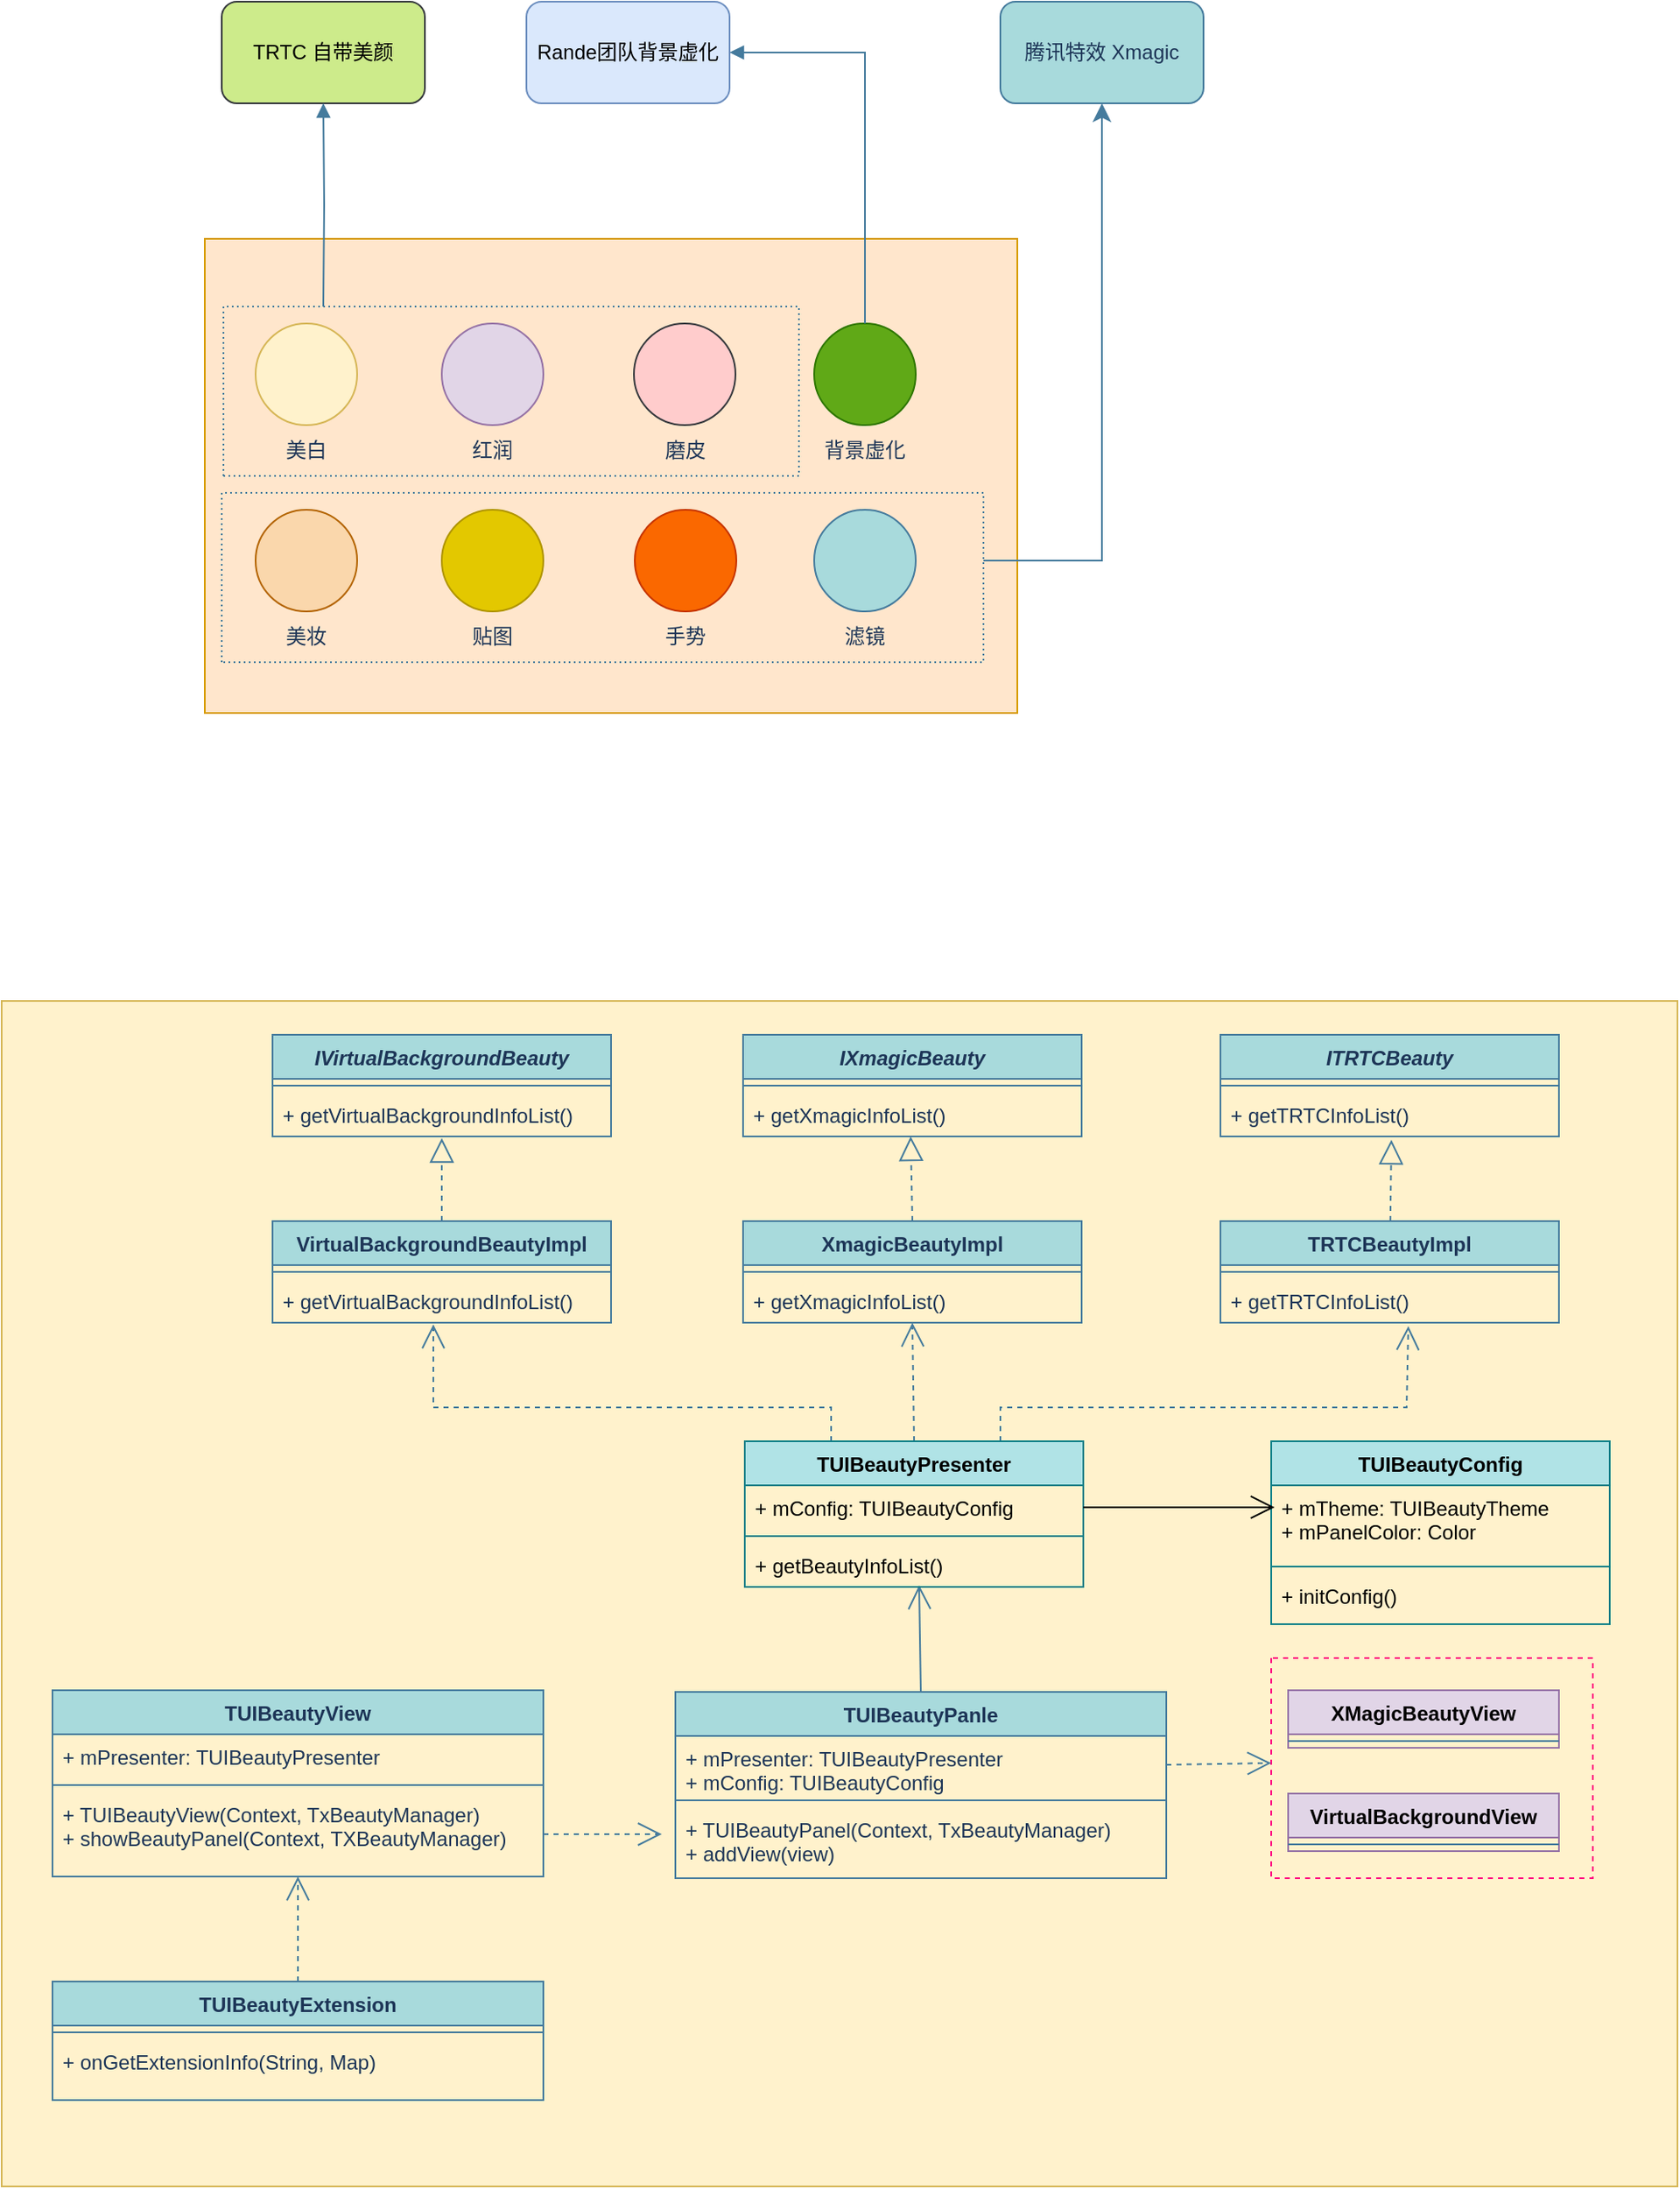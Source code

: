 <mxfile version="22.1.11" type="github">
  <diagram name="第 1 页" id="NLF4BJmTsFg7JG5kzVSg">
    <mxGraphModel dx="1853" dy="588" grid="1" gridSize="10" guides="1" tooltips="1" connect="1" arrows="1" fold="1" page="1" pageScale="1" pageWidth="827" pageHeight="1169" math="0" shadow="0">
      <root>
        <mxCell id="0" />
        <mxCell id="1" parent="0" />
        <mxCell id="yj8mQP2giiFjai4G5kSn-54" value="" style="rounded=0;whiteSpace=wrap;html=1;fillColor=#fff2cc;strokeColor=#d6b656;labelBackgroundColor=none;" parent="1" vertex="1">
          <mxGeometry x="-40" y="680" width="990" height="700" as="geometry" />
        </mxCell>
        <mxCell id="nP2Zpq-_Xat4Pl3XBanM-1" value="" style="rounded=0;whiteSpace=wrap;html=1;fillColor=#ffe6cc;strokeColor=#d79b00;labelBackgroundColor=none;" parent="1" vertex="1">
          <mxGeometry x="80" y="230" width="480" height="280" as="geometry" />
        </mxCell>
        <mxCell id="nP2Zpq-_Xat4Pl3XBanM-2" value="" style="ellipse;whiteSpace=wrap;html=1;aspect=fixed;labelBackgroundColor=none;fillColor=#fff2cc;strokeColor=#d6b656;" parent="1" vertex="1">
          <mxGeometry x="110" y="280" width="60" height="60" as="geometry" />
        </mxCell>
        <mxCell id="nP2Zpq-_Xat4Pl3XBanM-4" value="" style="ellipse;whiteSpace=wrap;html=1;aspect=fixed;fillColor=#e1d5e7;strokeColor=#9673a6;labelBackgroundColor=none;" parent="1" vertex="1">
          <mxGeometry x="220" y="280" width="60" height="60" as="geometry" />
        </mxCell>
        <mxCell id="nP2Zpq-_Xat4Pl3XBanM-5" value="" style="ellipse;whiteSpace=wrap;html=1;aspect=fixed;fillColor=#fa6800;strokeColor=#C73500;labelBackgroundColor=none;fontColor=#000000;" parent="1" vertex="1">
          <mxGeometry x="334" y="390" width="60" height="60" as="geometry" />
        </mxCell>
        <mxCell id="nP2Zpq-_Xat4Pl3XBanM-6" value="" style="ellipse;whiteSpace=wrap;html=1;aspect=fixed;fillColor=#60a917;strokeColor=#2D7600;labelBackgroundColor=none;fontColor=#ffffff;" parent="1" vertex="1">
          <mxGeometry x="440" y="280" width="60" height="60" as="geometry" />
        </mxCell>
        <mxCell id="nP2Zpq-_Xat4Pl3XBanM-7" value="" style="ellipse;whiteSpace=wrap;html=1;aspect=fixed;fillColor=#fad7ac;strokeColor=#b46504;labelBackgroundColor=none;" parent="1" vertex="1">
          <mxGeometry x="110" y="390" width="60" height="60" as="geometry" />
        </mxCell>
        <mxCell id="nP2Zpq-_Xat4Pl3XBanM-8" value="" style="ellipse;whiteSpace=wrap;html=1;aspect=fixed;fillColor=#e3c800;strokeColor=#B09500;labelBackgroundColor=none;fontColor=#000000;" parent="1" vertex="1">
          <mxGeometry x="220" y="390" width="60" height="60" as="geometry" />
        </mxCell>
        <mxCell id="nP2Zpq-_Xat4Pl3XBanM-9" value="" style="ellipse;whiteSpace=wrap;html=1;aspect=fixed;fillColor=#ffcccc;strokeColor=#36393d;labelBackgroundColor=none;" parent="1" vertex="1">
          <mxGeometry x="333.5" y="280" width="60" height="60" as="geometry" />
        </mxCell>
        <mxCell id="nP2Zpq-_Xat4Pl3XBanM-10" value="" style="ellipse;whiteSpace=wrap;html=1;aspect=fixed;fillColor=#A8DADC;strokeColor=#457B9D;labelBackgroundColor=none;fontColor=#1D3557;" parent="1" vertex="1">
          <mxGeometry x="440" y="390" width="60" height="60" as="geometry" />
        </mxCell>
        <mxCell id="nP2Zpq-_Xat4Pl3XBanM-12" value="TRTC 自带美颜" style="rounded=1;whiteSpace=wrap;html=1;fillColor=#cdeb8b;strokeColor=#36393d;labelBackgroundColor=none;" parent="1" vertex="1">
          <mxGeometry x="90" y="90" width="120" height="60" as="geometry" />
        </mxCell>
        <mxCell id="nP2Zpq-_Xat4Pl3XBanM-13" value="Rande团队背景虚化" style="rounded=1;whiteSpace=wrap;html=1;fillColor=#dae8fc;strokeColor=#6c8ebf;labelBackgroundColor=none;" parent="1" vertex="1">
          <mxGeometry x="270" y="90" width="120" height="60" as="geometry" />
        </mxCell>
        <mxCell id="nP2Zpq-_Xat4Pl3XBanM-14" value="腾讯特效 Xmagic" style="rounded=1;whiteSpace=wrap;html=1;fillColor=#A8DADC;strokeColor=#457B9D;labelBackgroundColor=none;fontColor=#1D3557;" parent="1" vertex="1">
          <mxGeometry x="550" y="90" width="120" height="60" as="geometry" />
        </mxCell>
        <mxCell id="nP2Zpq-_Xat4Pl3XBanM-17" value="" style="endArrow=none;html=1;rounded=0;dashed=1;dashPattern=1 2;labelBackgroundColor=none;strokeColor=#457B9D;fontColor=default;" parent="1" edge="1">
          <mxGeometry relative="1" as="geometry">
            <mxPoint x="91" y="370" as="sourcePoint" />
            <mxPoint x="91" y="370" as="targetPoint" />
            <Array as="points">
              <mxPoint x="91" y="270" />
              <mxPoint x="431" y="270" />
              <mxPoint x="431" y="370" />
            </Array>
          </mxGeometry>
        </mxCell>
        <mxCell id="nP2Zpq-_Xat4Pl3XBanM-18" value="" style="resizable=0;html=1;whiteSpace=wrap;align=right;verticalAlign=bottom;labelBackgroundColor=none;fillColor=#A8DADC;strokeColor=#457B9D;fontColor=#1D3557;" parent="nP2Zpq-_Xat4Pl3XBanM-17" connectable="0" vertex="1">
          <mxGeometry x="1" relative="1" as="geometry" />
        </mxCell>
        <mxCell id="nP2Zpq-_Xat4Pl3XBanM-21" value="" style="endArrow=none;html=1;rounded=0;dashed=1;dashPattern=1 2;labelBackgroundColor=none;strokeColor=#457B9D;fontColor=default;" parent="1" edge="1">
          <mxGeometry relative="1" as="geometry">
            <mxPoint x="90" y="480" as="sourcePoint" />
            <mxPoint x="90" y="480" as="targetPoint" />
            <Array as="points">
              <mxPoint x="90" y="380" />
              <mxPoint x="540" y="380" />
              <mxPoint x="540" y="480" />
            </Array>
          </mxGeometry>
        </mxCell>
        <mxCell id="nP2Zpq-_Xat4Pl3XBanM-22" value="" style="resizable=0;html=1;whiteSpace=wrap;align=right;verticalAlign=bottom;labelBackgroundColor=none;fillColor=#A8DADC;strokeColor=#457B9D;fontColor=#1D3557;" parent="nP2Zpq-_Xat4Pl3XBanM-21" connectable="0" vertex="1">
          <mxGeometry x="1" relative="1" as="geometry" />
        </mxCell>
        <mxCell id="nP2Zpq-_Xat4Pl3XBanM-23" value="" style="edgeStyle=segmentEdgeStyle;endArrow=classic;html=1;curved=0;rounded=0;endSize=8;startSize=8;labelBackgroundColor=none;strokeColor=#457B9D;fontColor=default;" parent="1" edge="1">
          <mxGeometry width="50" height="50" relative="1" as="geometry">
            <mxPoint x="540" y="420" as="sourcePoint" />
            <mxPoint x="610" y="150" as="targetPoint" />
            <Array as="points">
              <mxPoint x="610" y="420" />
              <mxPoint x="610" y="230" />
            </Array>
          </mxGeometry>
        </mxCell>
        <mxCell id="nP2Zpq-_Xat4Pl3XBanM-24" value="" style="endArrow=block;endFill=1;html=1;edgeStyle=orthogonalEdgeStyle;align=left;verticalAlign=top;rounded=0;exitX=0.5;exitY=0;exitDx=0;exitDy=0;entryX=1;entryY=0.5;entryDx=0;entryDy=0;labelBackgroundColor=none;strokeColor=#457B9D;fontColor=default;" parent="1" source="nP2Zpq-_Xat4Pl3XBanM-6" target="nP2Zpq-_Xat4Pl3XBanM-13" edge="1">
          <mxGeometry x="-1" relative="1" as="geometry">
            <mxPoint x="570" y="260" as="sourcePoint" />
            <mxPoint x="730" y="260" as="targetPoint" />
            <Array as="points">
              <mxPoint x="470" y="120" />
            </Array>
          </mxGeometry>
        </mxCell>
        <mxCell id="nP2Zpq-_Xat4Pl3XBanM-26" value="美白" style="text;html=1;strokeColor=none;fillColor=none;align=center;verticalAlign=middle;whiteSpace=wrap;rounded=0;labelBackgroundColor=none;fontColor=#1D3557;" parent="1" vertex="1">
          <mxGeometry x="110" y="340" width="60" height="30" as="geometry" />
        </mxCell>
        <mxCell id="nP2Zpq-_Xat4Pl3XBanM-27" value="红润" style="text;html=1;strokeColor=none;fillColor=none;align=center;verticalAlign=middle;whiteSpace=wrap;rounded=0;labelBackgroundColor=none;fontColor=#1D3557;" parent="1" vertex="1">
          <mxGeometry x="220" y="340" width="60" height="30" as="geometry" />
        </mxCell>
        <mxCell id="nP2Zpq-_Xat4Pl3XBanM-28" value="磨皮" style="text;html=1;strokeColor=none;fillColor=none;align=center;verticalAlign=middle;whiteSpace=wrap;rounded=0;labelBackgroundColor=none;fontColor=#1D3557;" parent="1" vertex="1">
          <mxGeometry x="334" y="340" width="60" height="30" as="geometry" />
        </mxCell>
        <mxCell id="nP2Zpq-_Xat4Pl3XBanM-29" value="背景虚化" style="text;html=1;strokeColor=none;fillColor=none;align=center;verticalAlign=middle;whiteSpace=wrap;rounded=0;labelBackgroundColor=none;fontColor=#1D3557;" parent="1" vertex="1">
          <mxGeometry x="440" y="340" width="60" height="30" as="geometry" />
        </mxCell>
        <mxCell id="nP2Zpq-_Xat4Pl3XBanM-30" value="美妆" style="text;html=1;strokeColor=none;fillColor=none;align=center;verticalAlign=middle;whiteSpace=wrap;rounded=0;labelBackgroundColor=none;fontColor=#1D3557;" parent="1" vertex="1">
          <mxGeometry x="110" y="450" width="60" height="30" as="geometry" />
        </mxCell>
        <mxCell id="nP2Zpq-_Xat4Pl3XBanM-31" value="贴图" style="text;html=1;strokeColor=none;fillColor=none;align=center;verticalAlign=middle;whiteSpace=wrap;rounded=0;labelBackgroundColor=none;fontColor=#1D3557;" parent="1" vertex="1">
          <mxGeometry x="220" y="450" width="60" height="30" as="geometry" />
        </mxCell>
        <mxCell id="nP2Zpq-_Xat4Pl3XBanM-32" value="手势" style="text;html=1;strokeColor=none;fillColor=none;align=center;verticalAlign=middle;whiteSpace=wrap;rounded=0;labelBackgroundColor=none;fontColor=#1D3557;" parent="1" vertex="1">
          <mxGeometry x="334" y="450" width="60" height="30" as="geometry" />
        </mxCell>
        <mxCell id="nP2Zpq-_Xat4Pl3XBanM-33" value="滤镜" style="text;html=1;strokeColor=none;fillColor=none;align=center;verticalAlign=middle;whiteSpace=wrap;rounded=0;labelBackgroundColor=none;fontColor=#1D3557;" parent="1" vertex="1">
          <mxGeometry x="440" y="450" width="60" height="30" as="geometry" />
        </mxCell>
        <mxCell id="nP2Zpq-_Xat4Pl3XBanM-34" value="" style="endArrow=block;endFill=1;html=1;edgeStyle=orthogonalEdgeStyle;align=left;verticalAlign=top;rounded=0;entryX=0.5;entryY=1;entryDx=0;entryDy=0;labelBackgroundColor=none;strokeColor=#457B9D;fontColor=default;" parent="1" target="nP2Zpq-_Xat4Pl3XBanM-12" edge="1">
          <mxGeometry x="-1" relative="1" as="geometry">
            <mxPoint x="150" y="270" as="sourcePoint" />
            <mxPoint x="730" y="250" as="targetPoint" />
          </mxGeometry>
        </mxCell>
        <mxCell id="yj8mQP2giiFjai4G5kSn-1" value="&lt;i&gt;IVirtualBackgroundBeauty&lt;/i&gt;" style="swimlane;fontStyle=1;align=center;verticalAlign=top;childLayout=stackLayout;horizontal=1;startSize=26;horizontalStack=0;resizeParent=1;resizeParentMax=0;resizeLast=0;collapsible=1;marginBottom=0;whiteSpace=wrap;html=1;labelBackgroundColor=none;fillColor=#A8DADC;strokeColor=#457B9D;fontColor=#1D3557;" parent="1" vertex="1">
          <mxGeometry x="120" y="700" width="200" height="60" as="geometry" />
        </mxCell>
        <mxCell id="yj8mQP2giiFjai4G5kSn-3" value="" style="line;strokeWidth=1;fillColor=none;align=left;verticalAlign=middle;spacingTop=-1;spacingLeft=3;spacingRight=3;rotatable=0;labelPosition=right;points=[];portConstraint=eastwest;strokeColor=#457B9D;labelBackgroundColor=none;fontColor=#1D3557;" parent="yj8mQP2giiFjai4G5kSn-1" vertex="1">
          <mxGeometry y="26" width="200" height="8" as="geometry" />
        </mxCell>
        <mxCell id="yj8mQP2giiFjai4G5kSn-4" value="+ getVirtualBackgroundInfoList()" style="text;strokeColor=none;fillColor=none;align=left;verticalAlign=top;spacingLeft=4;spacingRight=4;overflow=hidden;rotatable=0;points=[[0,0.5],[1,0.5]];portConstraint=eastwest;whiteSpace=wrap;html=1;labelBackgroundColor=none;fontColor=#1D3557;" parent="yj8mQP2giiFjai4G5kSn-1" vertex="1">
          <mxGeometry y="34" width="200" height="26" as="geometry" />
        </mxCell>
        <mxCell id="yj8mQP2giiFjai4G5kSn-5" value="&lt;i&gt;IXmagicBeauty&lt;/i&gt;" style="swimlane;fontStyle=1;align=center;verticalAlign=top;childLayout=stackLayout;horizontal=1;startSize=26;horizontalStack=0;resizeParent=1;resizeParentMax=0;resizeLast=0;collapsible=1;marginBottom=0;whiteSpace=wrap;html=1;labelBackgroundColor=none;fillColor=#A8DADC;strokeColor=#457B9D;fontColor=#1D3557;" parent="1" vertex="1">
          <mxGeometry x="398" y="700" width="200" height="60" as="geometry" />
        </mxCell>
        <mxCell id="yj8mQP2giiFjai4G5kSn-6" value="" style="line;strokeWidth=1;fillColor=none;align=left;verticalAlign=middle;spacingTop=-1;spacingLeft=3;spacingRight=3;rotatable=0;labelPosition=right;points=[];portConstraint=eastwest;strokeColor=#457B9D;labelBackgroundColor=none;fontColor=#1D3557;" parent="yj8mQP2giiFjai4G5kSn-5" vertex="1">
          <mxGeometry y="26" width="200" height="8" as="geometry" />
        </mxCell>
        <mxCell id="yj8mQP2giiFjai4G5kSn-7" value="+ getXmagicInfoList()" style="text;strokeColor=none;fillColor=none;align=left;verticalAlign=top;spacingLeft=4;spacingRight=4;overflow=hidden;rotatable=0;points=[[0,0.5],[1,0.5]];portConstraint=eastwest;whiteSpace=wrap;html=1;labelBackgroundColor=none;fontColor=#1D3557;" parent="yj8mQP2giiFjai4G5kSn-5" vertex="1">
          <mxGeometry y="34" width="200" height="26" as="geometry" />
        </mxCell>
        <mxCell id="yj8mQP2giiFjai4G5kSn-9" value="&lt;i&gt;ITRTCBeauty&lt;/i&gt;" style="swimlane;fontStyle=1;align=center;verticalAlign=top;childLayout=stackLayout;horizontal=1;startSize=26;horizontalStack=0;resizeParent=1;resizeParentMax=0;resizeLast=0;collapsible=1;marginBottom=0;whiteSpace=wrap;html=1;labelBackgroundColor=none;fillColor=#A8DADC;strokeColor=#457B9D;fontColor=#1D3557;" parent="1" vertex="1">
          <mxGeometry x="680" y="700" width="200" height="60" as="geometry" />
        </mxCell>
        <mxCell id="yj8mQP2giiFjai4G5kSn-10" value="" style="line;strokeWidth=1;fillColor=none;align=left;verticalAlign=middle;spacingTop=-1;spacingLeft=3;spacingRight=3;rotatable=0;labelPosition=right;points=[];portConstraint=eastwest;strokeColor=#457B9D;labelBackgroundColor=none;fontColor=#1D3557;" parent="yj8mQP2giiFjai4G5kSn-9" vertex="1">
          <mxGeometry y="26" width="200" height="8" as="geometry" />
        </mxCell>
        <mxCell id="yj8mQP2giiFjai4G5kSn-11" value="+ getTRTCInfoList()" style="text;strokeColor=none;fillColor=none;align=left;verticalAlign=top;spacingLeft=4;spacingRight=4;overflow=hidden;rotatable=0;points=[[0,0.5],[1,0.5]];portConstraint=eastwest;whiteSpace=wrap;html=1;labelBackgroundColor=none;fontColor=#1D3557;" parent="yj8mQP2giiFjai4G5kSn-9" vertex="1">
          <mxGeometry y="34" width="200" height="26" as="geometry" />
        </mxCell>
        <mxCell id="yj8mQP2giiFjai4G5kSn-12" value="VirtualBackgroundBeautyImpl" style="swimlane;fontStyle=1;align=center;verticalAlign=top;childLayout=stackLayout;horizontal=1;startSize=26;horizontalStack=0;resizeParent=1;resizeParentMax=0;resizeLast=0;collapsible=1;marginBottom=0;whiteSpace=wrap;html=1;labelBackgroundColor=none;fillColor=#A8DADC;strokeColor=#457B9D;fontColor=#1D3557;" parent="1" vertex="1">
          <mxGeometry x="120" y="810" width="200" height="60" as="geometry" />
        </mxCell>
        <mxCell id="yj8mQP2giiFjai4G5kSn-13" value="" style="line;strokeWidth=1;fillColor=none;align=left;verticalAlign=middle;spacingTop=-1;spacingLeft=3;spacingRight=3;rotatable=0;labelPosition=right;points=[];portConstraint=eastwest;strokeColor=#457B9D;labelBackgroundColor=none;fontColor=#1D3557;" parent="yj8mQP2giiFjai4G5kSn-12" vertex="1">
          <mxGeometry y="26" width="200" height="8" as="geometry" />
        </mxCell>
        <mxCell id="yj8mQP2giiFjai4G5kSn-14" value="+ getVirtualBackgroundInfoList()" style="text;strokeColor=none;fillColor=none;align=left;verticalAlign=top;spacingLeft=4;spacingRight=4;overflow=hidden;rotatable=0;points=[[0,0.5],[1,0.5]];portConstraint=eastwest;whiteSpace=wrap;html=1;labelBackgroundColor=none;fontColor=#1D3557;" parent="yj8mQP2giiFjai4G5kSn-12" vertex="1">
          <mxGeometry y="34" width="200" height="26" as="geometry" />
        </mxCell>
        <mxCell id="yj8mQP2giiFjai4G5kSn-15" value="XmagicBeautyImpl" style="swimlane;fontStyle=1;align=center;verticalAlign=top;childLayout=stackLayout;horizontal=1;startSize=26;horizontalStack=0;resizeParent=1;resizeParentMax=0;resizeLast=0;collapsible=1;marginBottom=0;whiteSpace=wrap;html=1;labelBackgroundColor=none;fillColor=#A8DADC;strokeColor=#457B9D;fontColor=#1D3557;" parent="1" vertex="1">
          <mxGeometry x="398" y="810" width="200" height="60" as="geometry" />
        </mxCell>
        <mxCell id="yj8mQP2giiFjai4G5kSn-16" value="" style="line;strokeWidth=1;fillColor=none;align=left;verticalAlign=middle;spacingTop=-1;spacingLeft=3;spacingRight=3;rotatable=0;labelPosition=right;points=[];portConstraint=eastwest;strokeColor=#457B9D;labelBackgroundColor=none;fontColor=#1D3557;" parent="yj8mQP2giiFjai4G5kSn-15" vertex="1">
          <mxGeometry y="26" width="200" height="8" as="geometry" />
        </mxCell>
        <mxCell id="yj8mQP2giiFjai4G5kSn-17" value="+ getXmagicInfoList()" style="text;strokeColor=none;fillColor=none;align=left;verticalAlign=top;spacingLeft=4;spacingRight=4;overflow=hidden;rotatable=0;points=[[0,0.5],[1,0.5]];portConstraint=eastwest;whiteSpace=wrap;html=1;labelBackgroundColor=none;fontColor=#1D3557;" parent="yj8mQP2giiFjai4G5kSn-15" vertex="1">
          <mxGeometry y="34" width="200" height="26" as="geometry" />
        </mxCell>
        <mxCell id="yj8mQP2giiFjai4G5kSn-18" value="TRTCBeautyImpl" style="swimlane;fontStyle=1;align=center;verticalAlign=top;childLayout=stackLayout;horizontal=1;startSize=26;horizontalStack=0;resizeParent=1;resizeParentMax=0;resizeLast=0;collapsible=1;marginBottom=0;whiteSpace=wrap;html=1;labelBackgroundColor=none;fillColor=#A8DADC;strokeColor=#457B9D;fontColor=#1D3557;" parent="1" vertex="1">
          <mxGeometry x="680" y="810" width="200" height="60" as="geometry" />
        </mxCell>
        <mxCell id="yj8mQP2giiFjai4G5kSn-19" value="" style="line;strokeWidth=1;fillColor=none;align=left;verticalAlign=middle;spacingTop=-1;spacingLeft=3;spacingRight=3;rotatable=0;labelPosition=right;points=[];portConstraint=eastwest;strokeColor=#457B9D;labelBackgroundColor=none;fontColor=#1D3557;" parent="yj8mQP2giiFjai4G5kSn-18" vertex="1">
          <mxGeometry y="26" width="200" height="8" as="geometry" />
        </mxCell>
        <mxCell id="yj8mQP2giiFjai4G5kSn-20" value="+ getTRTCInfoList()" style="text;strokeColor=none;fillColor=none;align=left;verticalAlign=top;spacingLeft=4;spacingRight=4;overflow=hidden;rotatable=0;points=[[0,0.5],[1,0.5]];portConstraint=eastwest;whiteSpace=wrap;html=1;labelBackgroundColor=none;fontColor=#1D3557;" parent="yj8mQP2giiFjai4G5kSn-18" vertex="1">
          <mxGeometry y="34" width="200" height="26" as="geometry" />
        </mxCell>
        <mxCell id="yj8mQP2giiFjai4G5kSn-21" value="" style="endArrow=block;dashed=1;endFill=0;endSize=12;html=1;rounded=0;exitX=0.5;exitY=0;exitDx=0;exitDy=0;entryX=0.5;entryY=1.038;entryDx=0;entryDy=0;entryPerimeter=0;labelBackgroundColor=none;strokeColor=#457B9D;fontColor=default;" parent="1" source="yj8mQP2giiFjai4G5kSn-12" target="yj8mQP2giiFjai4G5kSn-4" edge="1">
          <mxGeometry width="160" relative="1" as="geometry">
            <mxPoint x="330" y="1040" as="sourcePoint" />
            <mxPoint x="490" y="1040" as="targetPoint" />
          </mxGeometry>
        </mxCell>
        <mxCell id="yj8mQP2giiFjai4G5kSn-22" value="" style="endArrow=block;dashed=1;endFill=0;endSize=12;html=1;rounded=0;exitX=0.5;exitY=0;exitDx=0;exitDy=0;entryX=0.495;entryY=1;entryDx=0;entryDy=0;entryPerimeter=0;labelBackgroundColor=none;strokeColor=#457B9D;fontColor=default;" parent="1" source="yj8mQP2giiFjai4G5kSn-15" target="yj8mQP2giiFjai4G5kSn-7" edge="1">
          <mxGeometry width="160" relative="1" as="geometry">
            <mxPoint x="230" y="820" as="sourcePoint" />
            <mxPoint x="230" y="771" as="targetPoint" />
          </mxGeometry>
        </mxCell>
        <mxCell id="yj8mQP2giiFjai4G5kSn-23" value="" style="endArrow=block;dashed=1;endFill=0;endSize=12;html=1;rounded=0;entryX=0.505;entryY=1.077;entryDx=0;entryDy=0;entryPerimeter=0;labelBackgroundColor=none;strokeColor=#457B9D;fontColor=default;" parent="1" source="yj8mQP2giiFjai4G5kSn-18" target="yj8mQP2giiFjai4G5kSn-11" edge="1">
          <mxGeometry width="160" relative="1" as="geometry">
            <mxPoint x="510" y="820" as="sourcePoint" />
            <mxPoint x="509" y="770" as="targetPoint" />
          </mxGeometry>
        </mxCell>
        <mxCell id="yj8mQP2giiFjai4G5kSn-27" value="" style="endArrow=open;endSize=12;dashed=1;html=1;rounded=0;exitX=0.5;exitY=0;exitDx=0;exitDy=0;labelBackgroundColor=none;strokeColor=#457B9D;fontColor=default;" parent="1" source="ojeJY0xoSGmWyijwK1e_-12" edge="1">
          <mxGeometry width="160" relative="1" as="geometry">
            <mxPoint x="500" y="940" as="sourcePoint" />
            <mxPoint x="498" y="870" as="targetPoint" />
          </mxGeometry>
        </mxCell>
        <mxCell id="yj8mQP2giiFjai4G5kSn-28" value="" style="endArrow=open;endSize=12;dashed=1;html=1;rounded=0;exitX=0.25;exitY=0;exitDx=0;exitDy=0;entryX=0.475;entryY=1.038;entryDx=0;entryDy=0;entryPerimeter=0;labelBackgroundColor=none;strokeColor=#457B9D;fontColor=default;" parent="1" target="yj8mQP2giiFjai4G5kSn-14" edge="1">
          <mxGeometry width="160" relative="1" as="geometry">
            <mxPoint x="450" y="940" as="sourcePoint" />
            <mxPoint x="510" y="880" as="targetPoint" />
            <Array as="points">
              <mxPoint x="450" y="920" />
              <mxPoint x="215" y="920" />
            </Array>
          </mxGeometry>
        </mxCell>
        <mxCell id="yj8mQP2giiFjai4G5kSn-29" value="" style="endArrow=open;endSize=12;dashed=1;html=1;rounded=0;exitX=0.75;exitY=0;exitDx=0;exitDy=0;entryX=0.555;entryY=1.077;entryDx=0;entryDy=0;entryPerimeter=0;labelBackgroundColor=none;strokeColor=#457B9D;fontColor=default;" parent="1" target="yj8mQP2giiFjai4G5kSn-20" edge="1">
          <mxGeometry width="160" relative="1" as="geometry">
            <mxPoint x="550" y="940" as="sourcePoint" />
            <mxPoint x="510" y="880" as="targetPoint" />
            <Array as="points">
              <mxPoint x="550" y="920" />
              <mxPoint x="790" y="920" />
            </Array>
          </mxGeometry>
        </mxCell>
        <mxCell id="yj8mQP2giiFjai4G5kSn-33" value="TUIBeautyView" style="swimlane;fontStyle=1;align=center;verticalAlign=top;childLayout=stackLayout;horizontal=1;startSize=26;horizontalStack=0;resizeParent=1;resizeParentMax=0;resizeLast=0;collapsible=1;marginBottom=0;whiteSpace=wrap;html=1;labelBackgroundColor=none;fillColor=#A8DADC;strokeColor=#457B9D;fontColor=#1D3557;" parent="1" vertex="1">
          <mxGeometry x="-10" y="1087" width="290" height="110" as="geometry" />
        </mxCell>
        <mxCell id="yj8mQP2giiFjai4G5kSn-34" value="+ mPresenter: TUIBeautyPresenter" style="text;strokeColor=none;fillColor=none;align=left;verticalAlign=top;spacingLeft=4;spacingRight=4;overflow=hidden;rotatable=0;points=[[0,0.5],[1,0.5]];portConstraint=eastwest;whiteSpace=wrap;html=1;labelBackgroundColor=none;fontColor=#1D3557;" parent="yj8mQP2giiFjai4G5kSn-33" vertex="1">
          <mxGeometry y="26" width="290" height="26" as="geometry" />
        </mxCell>
        <mxCell id="yj8mQP2giiFjai4G5kSn-35" value="" style="line;strokeWidth=1;fillColor=none;align=left;verticalAlign=middle;spacingTop=-1;spacingLeft=3;spacingRight=3;rotatable=0;labelPosition=right;points=[];portConstraint=eastwest;strokeColor=#457B9D;labelBackgroundColor=none;fontColor=#1D3557;" parent="yj8mQP2giiFjai4G5kSn-33" vertex="1">
          <mxGeometry y="52" width="290" height="8" as="geometry" />
        </mxCell>
        <mxCell id="yj8mQP2giiFjai4G5kSn-36" value="+ TUIBeautyView(Context, TxBeautyManager)&lt;br&gt;+ showBeautyPanel(Context, TXBeautyManager)" style="text;strokeColor=none;fillColor=none;align=left;verticalAlign=top;spacingLeft=4;spacingRight=4;overflow=hidden;rotatable=0;points=[[0,0.5],[1,0.5]];portConstraint=eastwest;whiteSpace=wrap;html=1;labelBackgroundColor=none;fontColor=#1D3557;" parent="yj8mQP2giiFjai4G5kSn-33" vertex="1">
          <mxGeometry y="60" width="290" height="50" as="geometry" />
        </mxCell>
        <mxCell id="yj8mQP2giiFjai4G5kSn-37" value="TUIBeautyExtension" style="swimlane;fontStyle=1;align=center;verticalAlign=top;childLayout=stackLayout;horizontal=1;startSize=26;horizontalStack=0;resizeParent=1;resizeParentMax=0;resizeLast=0;collapsible=1;marginBottom=0;whiteSpace=wrap;html=1;labelBackgroundColor=none;fillColor=#A8DADC;strokeColor=#457B9D;fontColor=#1D3557;" parent="1" vertex="1">
          <mxGeometry x="-10" y="1259" width="290" height="70" as="geometry" />
        </mxCell>
        <mxCell id="yj8mQP2giiFjai4G5kSn-39" value="" style="line;strokeWidth=1;fillColor=none;align=left;verticalAlign=middle;spacingTop=-1;spacingLeft=3;spacingRight=3;rotatable=0;labelPosition=right;points=[];portConstraint=eastwest;strokeColor=#457B9D;labelBackgroundColor=none;fontColor=#1D3557;" parent="yj8mQP2giiFjai4G5kSn-37" vertex="1">
          <mxGeometry y="26" width="290" height="8" as="geometry" />
        </mxCell>
        <mxCell id="yj8mQP2giiFjai4G5kSn-40" value="+ onGetExtensionInfo(String, Map)" style="text;strokeColor=none;fillColor=none;align=left;verticalAlign=top;spacingLeft=4;spacingRight=4;overflow=hidden;rotatable=0;points=[[0,0.5],[1,0.5]];portConstraint=eastwest;whiteSpace=wrap;html=1;labelBackgroundColor=none;fontColor=#1D3557;" parent="yj8mQP2giiFjai4G5kSn-37" vertex="1">
          <mxGeometry y="34" width="290" height="36" as="geometry" />
        </mxCell>
        <mxCell id="yj8mQP2giiFjai4G5kSn-41" value="" style="endArrow=open;endSize=12;dashed=1;html=1;rounded=0;exitX=0.5;exitY=0;exitDx=0;exitDy=0;labelBackgroundColor=none;strokeColor=#457B9D;fontColor=default;" parent="1" source="yj8mQP2giiFjai4G5kSn-37" target="yj8mQP2giiFjai4G5kSn-36" edge="1">
          <mxGeometry width="160" relative="1" as="geometry">
            <mxPoint x="460" y="978" as="sourcePoint" />
            <mxPoint x="460" y="908" as="targetPoint" />
          </mxGeometry>
        </mxCell>
        <mxCell id="yj8mQP2giiFjai4G5kSn-42" value="TUIBeautyPanle" style="swimlane;fontStyle=1;align=center;verticalAlign=top;childLayout=stackLayout;horizontal=1;startSize=26;horizontalStack=0;resizeParent=1;resizeParentMax=0;resizeLast=0;collapsible=1;marginBottom=0;whiteSpace=wrap;html=1;labelBackgroundColor=none;fillColor=#A8DADC;strokeColor=#457B9D;fontColor=#1D3557;" parent="1" vertex="1">
          <mxGeometry x="358" y="1088" width="290" height="110" as="geometry" />
        </mxCell>
        <mxCell id="yj8mQP2giiFjai4G5kSn-43" value="+ mPresenter: TUIBeautyPresenter&lt;br&gt;+ mConfig: TUIBeautyConfig" style="text;strokeColor=none;fillColor=none;align=left;verticalAlign=top;spacingLeft=4;spacingRight=4;overflow=hidden;rotatable=0;points=[[0,0.5],[1,0.5]];portConstraint=eastwest;whiteSpace=wrap;html=1;labelBackgroundColor=none;fontColor=#1D3557;" parent="yj8mQP2giiFjai4G5kSn-42" vertex="1">
          <mxGeometry y="26" width="290" height="34" as="geometry" />
        </mxCell>
        <mxCell id="yj8mQP2giiFjai4G5kSn-44" value="" style="line;strokeWidth=1;fillColor=none;align=left;verticalAlign=middle;spacingTop=-1;spacingLeft=3;spacingRight=3;rotatable=0;labelPosition=right;points=[];portConstraint=eastwest;strokeColor=#457B9D;labelBackgroundColor=none;fontColor=#1D3557;" parent="yj8mQP2giiFjai4G5kSn-42" vertex="1">
          <mxGeometry y="60" width="290" height="8" as="geometry" />
        </mxCell>
        <mxCell id="yj8mQP2giiFjai4G5kSn-45" value="+ TUIBeautyPanel(Context, TxBeautyManager)&lt;br&gt;+ addView(view)&lt;br&gt;" style="text;strokeColor=none;fillColor=none;align=left;verticalAlign=top;spacingLeft=4;spacingRight=4;overflow=hidden;rotatable=0;points=[[0,0.5],[1,0.5]];portConstraint=eastwest;whiteSpace=wrap;html=1;labelBackgroundColor=none;fontColor=#1D3557;" parent="yj8mQP2giiFjai4G5kSn-42" vertex="1">
          <mxGeometry y="68" width="290" height="42" as="geometry" />
        </mxCell>
        <mxCell id="yj8mQP2giiFjai4G5kSn-46" value="" style="endArrow=open;endFill=1;endSize=12;html=1;rounded=0;exitX=0.5;exitY=0;exitDx=0;exitDy=0;labelBackgroundColor=none;strokeColor=#457B9D;fontColor=default;entryX=0.515;entryY=0.962;entryDx=0;entryDy=0;entryPerimeter=0;" parent="1" source="yj8mQP2giiFjai4G5kSn-42" target="ojeJY0xoSGmWyijwK1e_-15" edge="1">
          <mxGeometry width="160" relative="1" as="geometry">
            <mxPoint x="340" y="1108" as="sourcePoint" />
            <mxPoint x="497" y="1020" as="targetPoint" />
          </mxGeometry>
        </mxCell>
        <mxCell id="yj8mQP2giiFjai4G5kSn-47" value="" style="endArrow=open;endSize=12;dashed=1;html=1;rounded=0;exitX=1;exitY=0.5;exitDx=0;exitDy=0;labelBackgroundColor=none;strokeColor=#457B9D;fontColor=default;" parent="1" source="yj8mQP2giiFjai4G5kSn-36" edge="1">
          <mxGeometry width="160" relative="1" as="geometry">
            <mxPoint x="145" y="1278" as="sourcePoint" />
            <mxPoint x="350" y="1172" as="targetPoint" />
          </mxGeometry>
        </mxCell>
        <mxCell id="yj8mQP2giiFjai4G5kSn-48" value="XMagicBeautyView" style="swimlane;fontStyle=1;align=center;verticalAlign=top;childLayout=stackLayout;horizontal=1;startSize=26;horizontalStack=0;resizeParent=1;resizeParentMax=0;resizeLast=0;collapsible=1;marginBottom=0;whiteSpace=wrap;html=1;labelBackgroundColor=none;fillColor=#e1d5e7;strokeColor=#9673a6;" parent="1" vertex="1">
          <mxGeometry x="720" y="1087" width="160" height="34" as="geometry" />
        </mxCell>
        <mxCell id="yj8mQP2giiFjai4G5kSn-50" value="" style="line;strokeWidth=1;fillColor=none;align=left;verticalAlign=middle;spacingTop=-1;spacingLeft=3;spacingRight=3;rotatable=0;labelPosition=right;points=[];portConstraint=eastwest;strokeColor=#457B9D;labelBackgroundColor=none;fontColor=#1D3557;" parent="yj8mQP2giiFjai4G5kSn-48" vertex="1">
          <mxGeometry y="26" width="160" height="8" as="geometry" />
        </mxCell>
        <mxCell id="yj8mQP2giiFjai4G5kSn-52" value="VirtualBackgroundView" style="swimlane;fontStyle=1;align=center;verticalAlign=top;childLayout=stackLayout;horizontal=1;startSize=26;horizontalStack=0;resizeParent=1;resizeParentMax=0;resizeLast=0;collapsible=1;marginBottom=0;whiteSpace=wrap;html=1;labelBackgroundColor=none;fillColor=#e1d5e7;strokeColor=#9673a6;" parent="1" vertex="1">
          <mxGeometry x="720" y="1148" width="160" height="34" as="geometry" />
        </mxCell>
        <mxCell id="yj8mQP2giiFjai4G5kSn-53" value="" style="line;strokeWidth=1;fillColor=none;align=left;verticalAlign=middle;spacingTop=-1;spacingLeft=3;spacingRight=3;rotatable=0;labelPosition=right;points=[];portConstraint=eastwest;strokeColor=#457B9D;labelBackgroundColor=none;fontColor=#1D3557;" parent="yj8mQP2giiFjai4G5kSn-52" vertex="1">
          <mxGeometry y="26" width="160" height="8" as="geometry" />
        </mxCell>
        <mxCell id="yj8mQP2giiFjai4G5kSn-55" value="" style="endArrow=none;dashed=1;html=1;rounded=0;strokeColor=#FF0080;fontColor=#1D3557;fillColor=#A8DADC;" parent="1" edge="1">
          <mxGeometry width="50" height="50" relative="1" as="geometry">
            <mxPoint x="710" y="1068" as="sourcePoint" />
            <mxPoint x="710" y="1068" as="targetPoint" />
            <Array as="points">
              <mxPoint x="710" y="1128" />
              <mxPoint x="710" y="1198" />
              <mxPoint x="900" y="1198" />
              <mxPoint x="900" y="1068" />
            </Array>
          </mxGeometry>
        </mxCell>
        <mxCell id="yj8mQP2giiFjai4G5kSn-56" value="" style="endArrow=open;endSize=12;dashed=1;html=1;rounded=0;exitX=1;exitY=0.5;exitDx=0;exitDy=0;labelBackgroundColor=none;strokeColor=#457B9D;fontColor=default;" parent="1" source="yj8mQP2giiFjai4G5kSn-43" edge="1">
          <mxGeometry width="160" relative="1" as="geometry">
            <mxPoint x="145" y="1278" as="sourcePoint" />
            <mxPoint x="710" y="1130" as="targetPoint" />
          </mxGeometry>
        </mxCell>
        <mxCell id="ojeJY0xoSGmWyijwK1e_-12" value="TUIBeautyPresenter" style="swimlane;fontStyle=1;align=center;verticalAlign=top;childLayout=stackLayout;horizontal=1;startSize=26;horizontalStack=0;resizeParent=1;resizeParentMax=0;resizeLast=0;collapsible=1;marginBottom=0;whiteSpace=wrap;html=1;fillColor=#b0e3e6;strokeColor=#0e8088;" vertex="1" parent="1">
          <mxGeometry x="399" y="940" width="200" height="86" as="geometry" />
        </mxCell>
        <mxCell id="ojeJY0xoSGmWyijwK1e_-13" value="+ mConfig: TUIBeautyConfig" style="text;strokeColor=none;fillColor=none;align=left;verticalAlign=top;spacingLeft=4;spacingRight=4;overflow=hidden;rotatable=0;points=[[0,0.5],[1,0.5]];portConstraint=eastwest;whiteSpace=wrap;html=1;" vertex="1" parent="ojeJY0xoSGmWyijwK1e_-12">
          <mxGeometry y="26" width="200" height="26" as="geometry" />
        </mxCell>
        <mxCell id="ojeJY0xoSGmWyijwK1e_-14" value="" style="line;strokeWidth=1;fillColor=none;align=left;verticalAlign=middle;spacingTop=-1;spacingLeft=3;spacingRight=3;rotatable=0;labelPosition=right;points=[];portConstraint=eastwest;strokeColor=inherit;" vertex="1" parent="ojeJY0xoSGmWyijwK1e_-12">
          <mxGeometry y="52" width="200" height="8" as="geometry" />
        </mxCell>
        <mxCell id="ojeJY0xoSGmWyijwK1e_-15" value="+ getBeautyInfoList()" style="text;strokeColor=none;fillColor=none;align=left;verticalAlign=top;spacingLeft=4;spacingRight=4;overflow=hidden;rotatable=0;points=[[0,0.5],[1,0.5]];portConstraint=eastwest;whiteSpace=wrap;html=1;" vertex="1" parent="ojeJY0xoSGmWyijwK1e_-12">
          <mxGeometry y="60" width="200" height="26" as="geometry" />
        </mxCell>
        <mxCell id="ojeJY0xoSGmWyijwK1e_-17" value="TUIBeautyConfig" style="swimlane;fontStyle=1;align=center;verticalAlign=top;childLayout=stackLayout;horizontal=1;startSize=26;horizontalStack=0;resizeParent=1;resizeParentMax=0;resizeLast=0;collapsible=1;marginBottom=0;whiteSpace=wrap;html=1;fillColor=#b0e3e6;strokeColor=#0e8088;" vertex="1" parent="1">
          <mxGeometry x="710" y="940" width="200" height="108" as="geometry" />
        </mxCell>
        <mxCell id="ojeJY0xoSGmWyijwK1e_-18" value="+ mTheme: TUIBeautyTheme&lt;br&gt;+ mPanelColor: Color" style="text;strokeColor=none;fillColor=none;align=left;verticalAlign=top;spacingLeft=4;spacingRight=4;overflow=hidden;rotatable=0;points=[[0,0.5],[1,0.5]];portConstraint=eastwest;whiteSpace=wrap;html=1;" vertex="1" parent="ojeJY0xoSGmWyijwK1e_-17">
          <mxGeometry y="26" width="200" height="44" as="geometry" />
        </mxCell>
        <mxCell id="ojeJY0xoSGmWyijwK1e_-19" value="" style="line;strokeWidth=1;fillColor=none;align=left;verticalAlign=middle;spacingTop=-1;spacingLeft=3;spacingRight=3;rotatable=0;labelPosition=right;points=[];portConstraint=eastwest;strokeColor=inherit;" vertex="1" parent="ojeJY0xoSGmWyijwK1e_-17">
          <mxGeometry y="70" width="200" height="8" as="geometry" />
        </mxCell>
        <mxCell id="ojeJY0xoSGmWyijwK1e_-20" value="+ initConfig()" style="text;strokeColor=none;fillColor=none;align=left;verticalAlign=top;spacingLeft=4;spacingRight=4;overflow=hidden;rotatable=0;points=[[0,0.5],[1,0.5]];portConstraint=eastwest;whiteSpace=wrap;html=1;" vertex="1" parent="ojeJY0xoSGmWyijwK1e_-17">
          <mxGeometry y="78" width="200" height="30" as="geometry" />
        </mxCell>
        <mxCell id="ojeJY0xoSGmWyijwK1e_-21" value="" style="endArrow=open;endFill=1;endSize=12;html=1;rounded=0;exitX=1;exitY=0.5;exitDx=0;exitDy=0;entryX=0.01;entryY=0.295;entryDx=0;entryDy=0;entryPerimeter=0;" edge="1" parent="1" source="ojeJY0xoSGmWyijwK1e_-13" target="ojeJY0xoSGmWyijwK1e_-18">
          <mxGeometry width="160" relative="1" as="geometry">
            <mxPoint x="390" y="1110" as="sourcePoint" />
            <mxPoint x="550" y="1110" as="targetPoint" />
          </mxGeometry>
        </mxCell>
      </root>
    </mxGraphModel>
  </diagram>
</mxfile>
